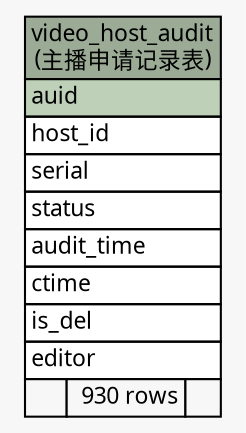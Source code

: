 // dot 2.26.0 on Linux 2.6.32-504.3.3.el6.x86_64
// SchemaSpy rev Unknown
digraph "video_host_audit" {
  graph [
    rankdir="RL"
    bgcolor="#f7f7f7"
    nodesep="0.18"
    ranksep="0.46"
    fontname="Microsoft YaHei"
    fontsize="11"
  ];
  node [
    fontname="Microsoft YaHei"
    fontsize="11"
    shape="plaintext"
  ];
  edge [
    arrowsize="0.8"
  ];
  "video_host_audit" [
    label=<
    <TABLE BORDER="0" CELLBORDER="1" CELLSPACING="0" BGCOLOR="#ffffff">
      <TR><TD COLSPAN="3" BGCOLOR="#9bab96" ALIGN="CENTER">video_host_audit<br/>(主播申请记录表)</TD></TR>
      <TR><TD PORT="auid" COLSPAN="3" BGCOLOR="#bed1b8" ALIGN="LEFT">auid</TD></TR>
      <TR><TD PORT="host_id" COLSPAN="3" ALIGN="LEFT">host_id</TD></TR>
      <TR><TD PORT="serial" COLSPAN="3" ALIGN="LEFT">serial</TD></TR>
      <TR><TD PORT="status" COLSPAN="3" ALIGN="LEFT">status</TD></TR>
      <TR><TD PORT="audit_time" COLSPAN="3" ALIGN="LEFT">audit_time</TD></TR>
      <TR><TD PORT="ctime" COLSPAN="3" ALIGN="LEFT">ctime</TD></TR>
      <TR><TD PORT="is_del" COLSPAN="3" ALIGN="LEFT">is_del</TD></TR>
      <TR><TD PORT="editor" COLSPAN="3" ALIGN="LEFT">editor</TD></TR>
      <TR><TD ALIGN="LEFT" BGCOLOR="#f7f7f7">  </TD><TD ALIGN="RIGHT" BGCOLOR="#f7f7f7">930 rows</TD><TD ALIGN="RIGHT" BGCOLOR="#f7f7f7">  </TD></TR>
    </TABLE>>
    URL="tables/video_host_audit.html"
    tooltip="video_host_audit"
  ];
}
